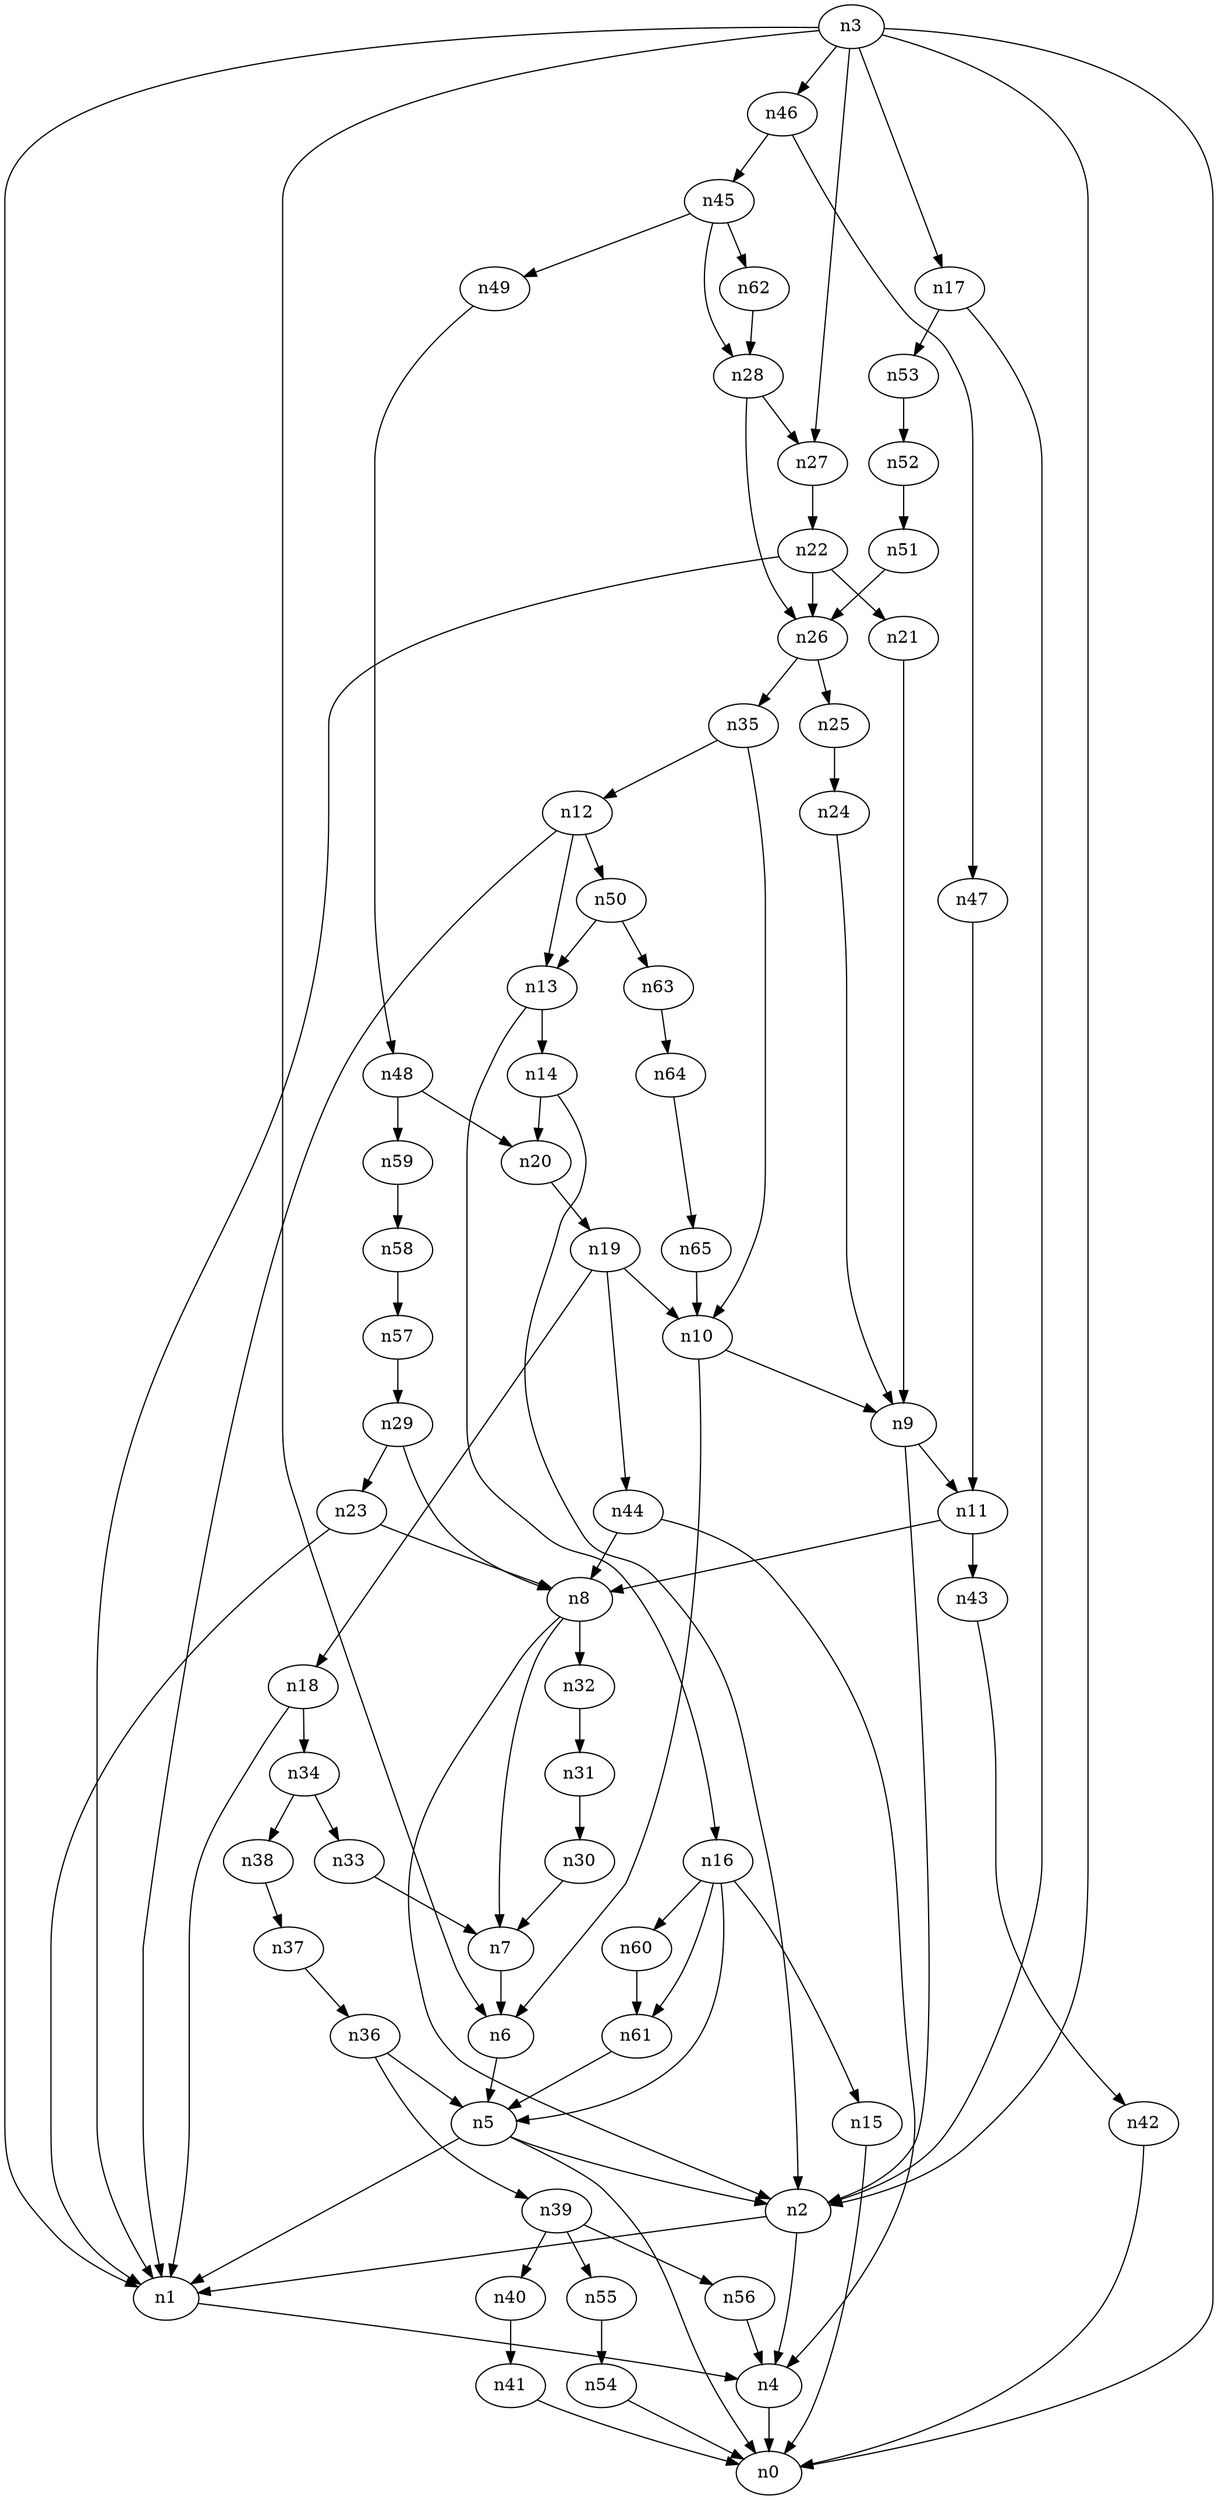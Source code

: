 digraph G {
	n1 -> n4	 [_graphml_id=e4];
	n2 -> n1	 [_graphml_id=e48];
	n2 -> n4	 [_graphml_id=e7];
	n3 -> n0	 [_graphml_id=e0];
	n3 -> n1	 [_graphml_id=e3];
	n3 -> n2	 [_graphml_id=e6];
	n3 -> n6	 [_graphml_id=e18];
	n3 -> n17	 [_graphml_id=e26];
	n3 -> n27	 [_graphml_id=e92];
	n3 -> n46	 [_graphml_id=e82];
	n4 -> n0	 [_graphml_id=e1];
	n5 -> n0	 [_graphml_id=e2];
	n5 -> n1	 [_graphml_id=e5];
	n5 -> n2	 [_graphml_id=e8];
	n6 -> n5	 [_graphml_id=e9];
	n7 -> n6	 [_graphml_id=e10];
	n8 -> n2	 [_graphml_id=e12];
	n8 -> n7	 [_graphml_id=e11];
	n8 -> n32	 [_graphml_id=e52];
	n9 -> n2	 [_graphml_id=e13];
	n9 -> n11	 [_graphml_id=e17];
	n10 -> n6	 [_graphml_id=e15];
	n10 -> n9	 [_graphml_id=e14];
	n11 -> n8	 [_graphml_id=e16];
	n11 -> n43	 [_graphml_id=e69];
	n12 -> n1	 [_graphml_id=e19];
	n12 -> n13	 [_graphml_id=e20];
	n12 -> n50	 [_graphml_id=e81];
	n13 -> n14	 [_graphml_id=e21];
	n13 -> n16	 [_graphml_id=e25];
	n14 -> n2	 [_graphml_id=e22];
	n14 -> n20	 [_graphml_id=e32];
	n15 -> n0	 [_graphml_id=e23];
	n16 -> n5	 [_graphml_id=e28];
	n16 -> n15	 [_graphml_id=e24];
	n16 -> n60	 [_graphml_id=e97];
	n16 -> n61	 [_graphml_id=e102];
	n17 -> n2	 [_graphml_id=e27];
	n17 -> n53	 [_graphml_id=e86];
	n18 -> n1	 [_graphml_id=e29];
	n18 -> n34	 [_graphml_id=e55];
	n19 -> n10	 [_graphml_id=e38];
	n19 -> n18	 [_graphml_id=e30];
	n19 -> n44	 [_graphml_id=e70];
	n20 -> n19	 [_graphml_id=e31];
	n21 -> n9	 [_graphml_id=e33];
	n22 -> n1	 [_graphml_id=e35];
	n22 -> n21	 [_graphml_id=e34];
	n22 -> n26	 [_graphml_id=e42];
	n23 -> n1	 [_graphml_id=e36];
	n23 -> n8	 [_graphml_id=e37];
	n24 -> n9	 [_graphml_id=e39];
	n25 -> n24	 [_graphml_id=e40];
	n26 -> n25	 [_graphml_id=e41];
	n26 -> n35	 [_graphml_id=e57];
	n27 -> n22	 [_graphml_id=e43];
	n28 -> n26	 [_graphml_id=e45];
	n28 -> n27	 [_graphml_id=e44];
	n29 -> n8	 [_graphml_id=e47];
	n29 -> n23	 [_graphml_id=e46];
	n30 -> n7	 [_graphml_id=e49];
	n31 -> n30	 [_graphml_id=e50];
	n32 -> n31	 [_graphml_id=e51];
	n33 -> n7	 [_graphml_id=e53];
	n34 -> n33	 [_graphml_id=e54];
	n34 -> n38	 [_graphml_id=e62];
	n35 -> n10	 [_graphml_id=e58];
	n35 -> n12	 [_graphml_id=e56];
	n36 -> n5	 [_graphml_id=e59];
	n36 -> n39	 [_graphml_id=e63];
	n37 -> n36	 [_graphml_id=e60];
	n38 -> n37	 [_graphml_id=e61];
	n39 -> n40	 [_graphml_id=e64];
	n39 -> n55	 [_graphml_id=e89];
	n39 -> n56	 [_graphml_id=e90];
	n40 -> n41	 [_graphml_id=e65];
	n41 -> n0	 [_graphml_id=e66];
	n42 -> n0	 [_graphml_id=e67];
	n43 -> n42	 [_graphml_id=e68];
	n44 -> n4	 [_graphml_id=e72];
	n44 -> n8	 [_graphml_id=e71];
	n45 -> n28	 [_graphml_id=e73];
	n45 -> n49	 [_graphml_id=e79];
	n45 -> n62	 [_graphml_id=e100];
	n46 -> n45	 [_graphml_id=e74];
	n46 -> n47	 [_graphml_id=e75];
	n47 -> n11	 [_graphml_id=e76];
	n48 -> n20	 [_graphml_id=e77];
	n48 -> n59	 [_graphml_id=e96];
	n49 -> n48	 [_graphml_id=e78];
	n50 -> n13	 [_graphml_id=e80];
	n50 -> n63	 [_graphml_id=e103];
	n51 -> n26	 [_graphml_id=e83];
	n52 -> n51	 [_graphml_id=e84];
	n53 -> n52	 [_graphml_id=e85];
	n54 -> n0	 [_graphml_id=e87];
	n55 -> n54	 [_graphml_id=e88];
	n56 -> n4	 [_graphml_id=e91];
	n57 -> n29	 [_graphml_id=e93];
	n58 -> n57	 [_graphml_id=e94];
	n59 -> n58	 [_graphml_id=e95];
	n60 -> n61	 [_graphml_id=e98];
	n61 -> n5	 [_graphml_id=e99];
	n62 -> n28	 [_graphml_id=e101];
	n63 -> n64	 [_graphml_id=e104];
	n64 -> n65	 [_graphml_id=e105];
	n65 -> n10	 [_graphml_id=e106];
}
